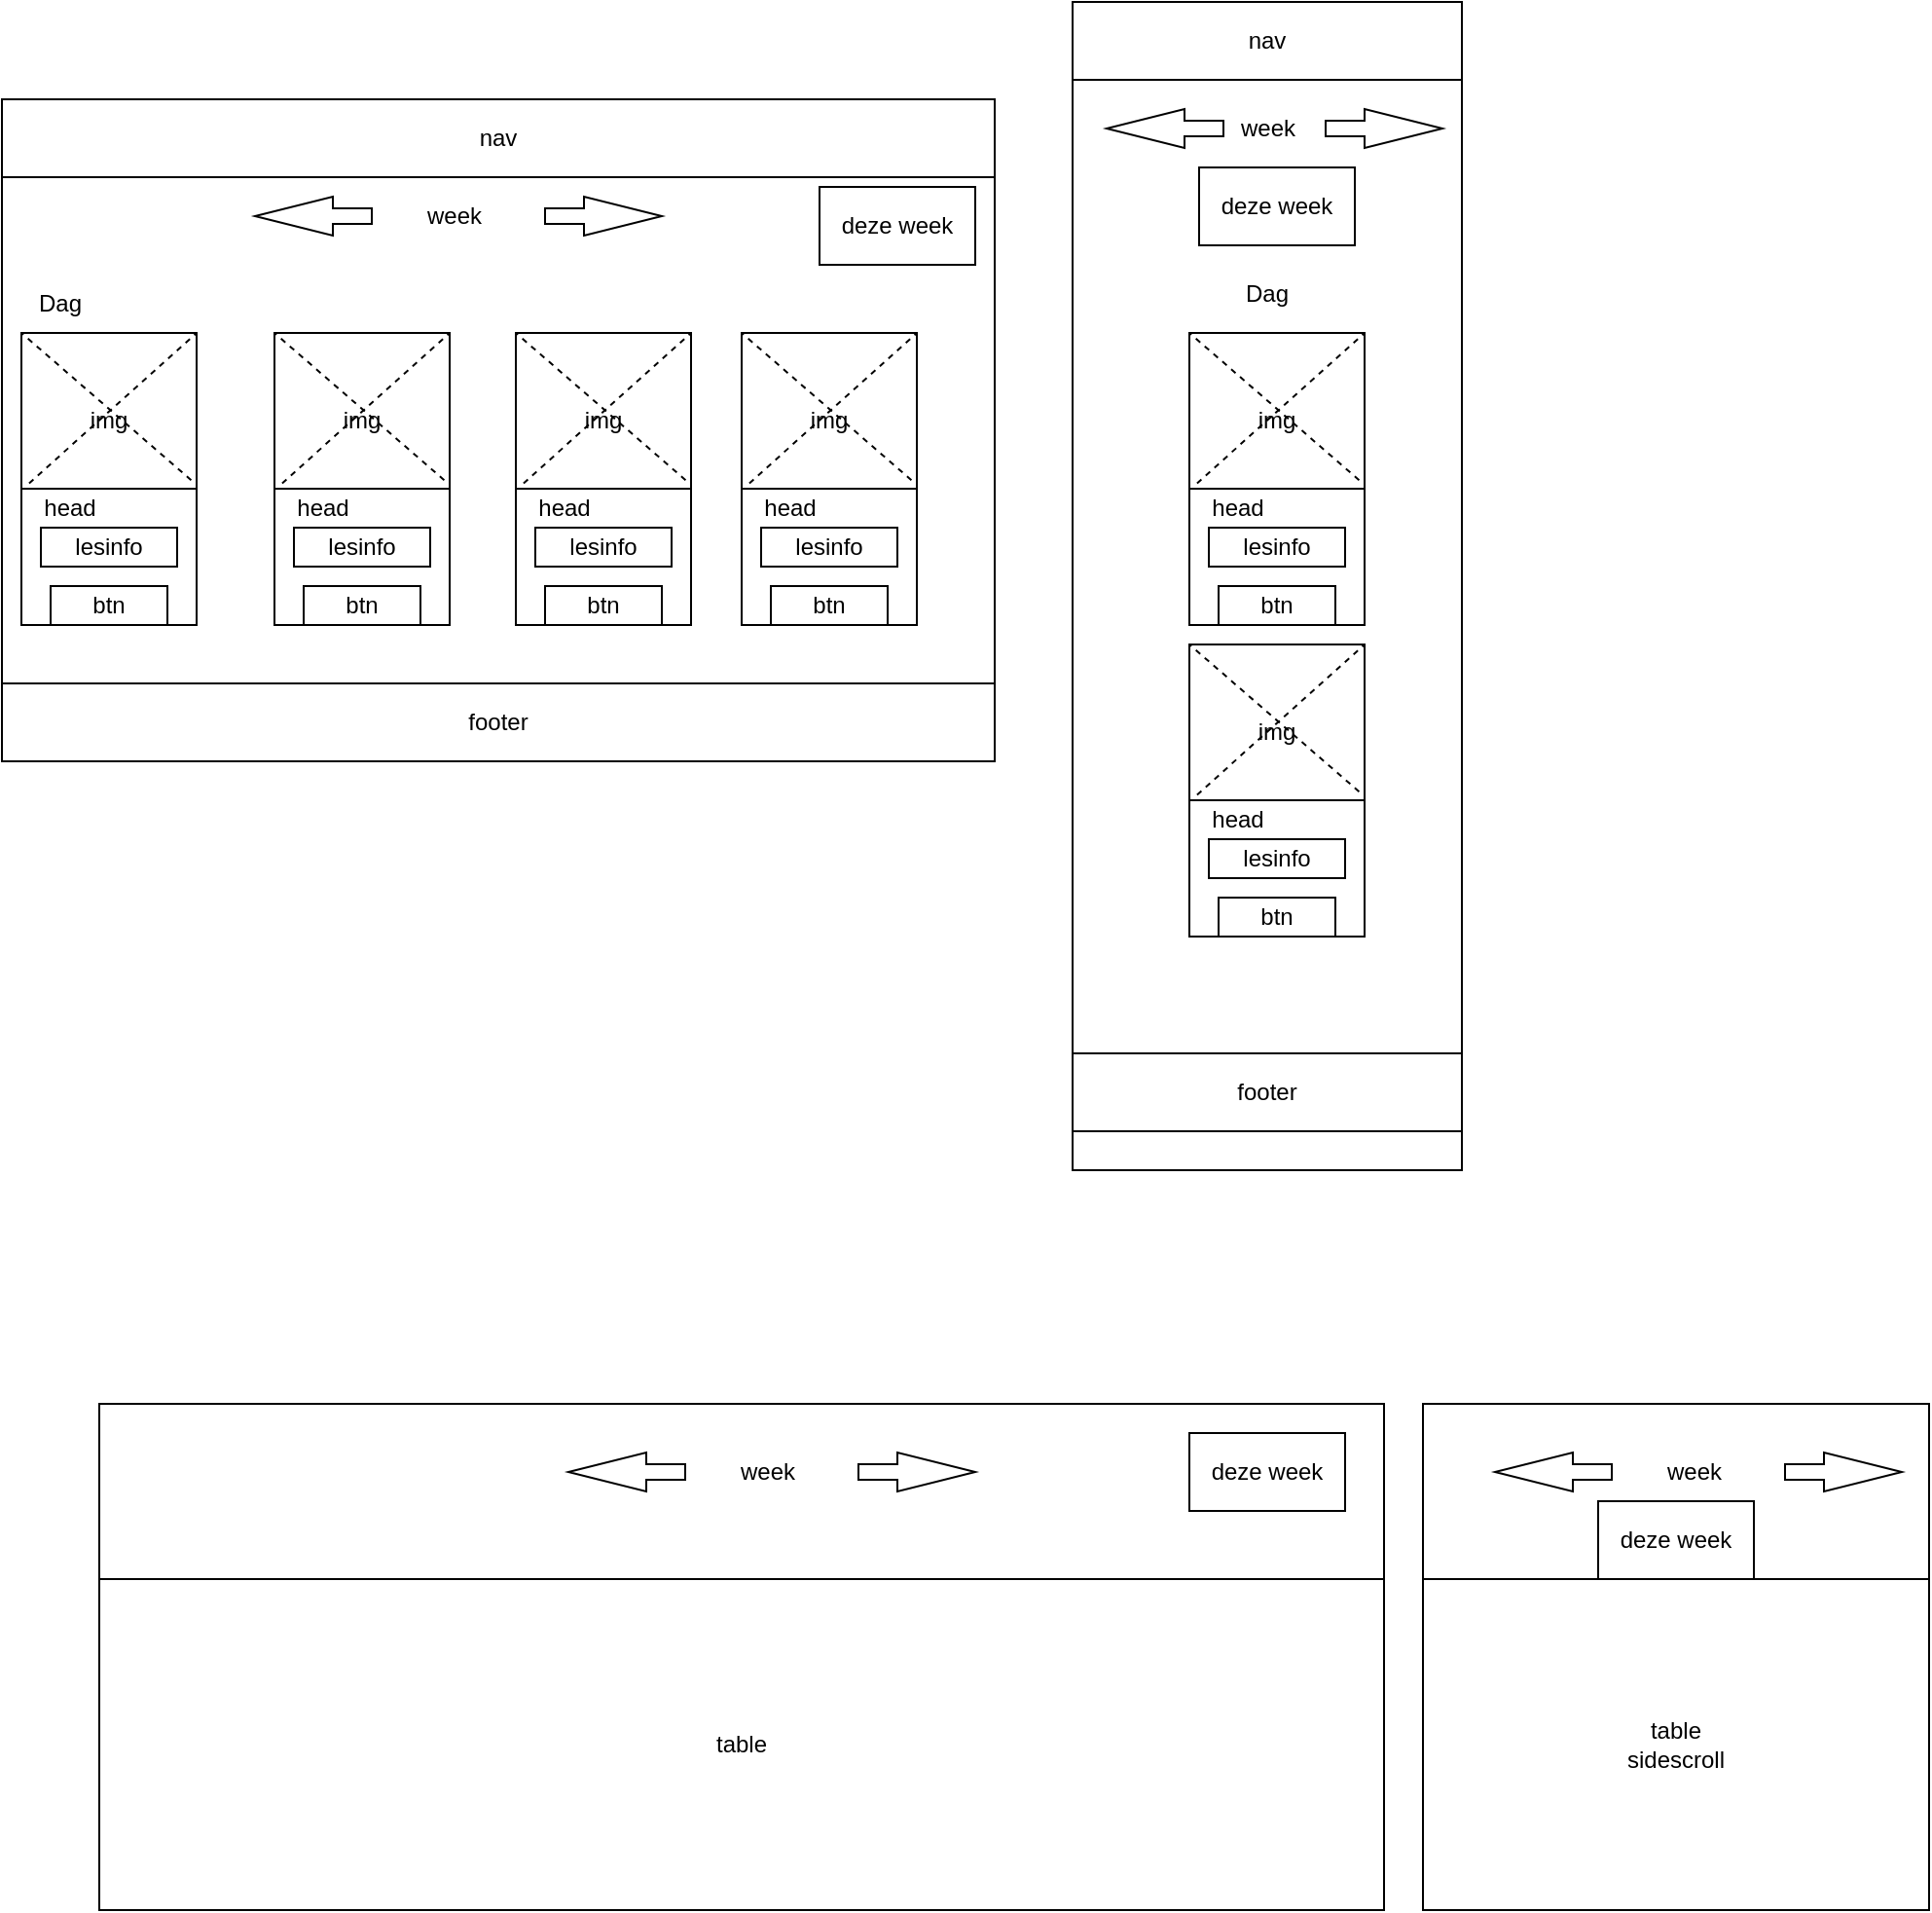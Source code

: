 <mxfile version="25.0.2">
  <diagram name="Page-1" id="CXU8ST5-WD1z6FmdyZe1">
    <mxGraphModel dx="3500" dy="2070" grid="1" gridSize="10" guides="1" tooltips="1" connect="1" arrows="1" fold="1" page="1" pageScale="1" pageWidth="827" pageHeight="1169" math="0" shadow="0">
      <root>
        <mxCell id="0" />
        <mxCell id="1" parent="0" />
        <mxCell id="42iKQ4YjlmAp90EdSbBY-1" value="" style="rounded=0;whiteSpace=wrap;html=1;" vertex="1" parent="1">
          <mxGeometry x="60" y="80" width="510" height="340" as="geometry" />
        </mxCell>
        <mxCell id="42iKQ4YjlmAp90EdSbBY-2" value="nav" style="rounded=0;whiteSpace=wrap;html=1;" vertex="1" parent="1">
          <mxGeometry x="60" y="80" width="510" height="40" as="geometry" />
        </mxCell>
        <mxCell id="42iKQ4YjlmAp90EdSbBY-3" value="footer" style="rounded=0;whiteSpace=wrap;html=1;" vertex="1" parent="1">
          <mxGeometry x="60" y="380" width="510" height="40" as="geometry" />
        </mxCell>
        <mxCell id="42iKQ4YjlmAp90EdSbBY-4" value="week" style="rounded=0;whiteSpace=wrap;html=1;strokeColor=none;" vertex="1" parent="1">
          <mxGeometry x="270" y="125" width="45" height="30" as="geometry" />
        </mxCell>
        <mxCell id="42iKQ4YjlmAp90EdSbBY-5" value="" style="html=1;shadow=0;dashed=0;align=center;verticalAlign=middle;shape=mxgraph.arrows2.arrow;dy=0.6;dx=40;flipH=1;notch=0;" vertex="1" parent="1">
          <mxGeometry x="190" y="130" width="60" height="20" as="geometry" />
        </mxCell>
        <mxCell id="42iKQ4YjlmAp90EdSbBY-6" value="" style="html=1;shadow=0;dashed=0;align=center;verticalAlign=middle;shape=mxgraph.arrows2.arrow;dy=0.6;dx=40;flipH=1;notch=0;rotation=-180;" vertex="1" parent="1">
          <mxGeometry x="339" y="130" width="60" height="20" as="geometry" />
        </mxCell>
        <mxCell id="42iKQ4YjlmAp90EdSbBY-15" value="" style="group" vertex="1" connectable="0" parent="1">
          <mxGeometry x="70" y="200" width="490" height="230" as="geometry" />
        </mxCell>
        <mxCell id="42iKQ4YjlmAp90EdSbBY-8" value="img" style="whiteSpace=wrap;html=1;aspect=fixed;" vertex="1" parent="42iKQ4YjlmAp90EdSbBY-15">
          <mxGeometry width="90" height="90" as="geometry" />
        </mxCell>
        <mxCell id="42iKQ4YjlmAp90EdSbBY-9" value="" style="rounded=0;whiteSpace=wrap;html=1;" vertex="1" parent="42iKQ4YjlmAp90EdSbBY-15">
          <mxGeometry y="80" width="90" height="70" as="geometry" />
        </mxCell>
        <mxCell id="42iKQ4YjlmAp90EdSbBY-10" value="" style="endArrow=none;dashed=1;html=1;rounded=0;entryX=1;entryY=0;entryDx=0;entryDy=0;exitX=0.044;exitY=0.858;exitDx=0;exitDy=0;exitPerimeter=0;" edge="1" parent="42iKQ4YjlmAp90EdSbBY-15" source="42iKQ4YjlmAp90EdSbBY-8" target="42iKQ4YjlmAp90EdSbBY-8">
          <mxGeometry width="50" height="50" relative="1" as="geometry">
            <mxPoint x="300" y="160" as="sourcePoint" />
            <mxPoint x="350" y="110" as="targetPoint" />
          </mxGeometry>
        </mxCell>
        <mxCell id="42iKQ4YjlmAp90EdSbBY-11" value="" style="endArrow=none;dashed=1;html=1;rounded=0;entryX=0;entryY=0;entryDx=0;entryDy=0;exitX=0.969;exitY=0.84;exitDx=0;exitDy=0;exitPerimeter=0;elbow=vertical;" edge="1" parent="42iKQ4YjlmAp90EdSbBY-15" source="42iKQ4YjlmAp90EdSbBY-8" target="42iKQ4YjlmAp90EdSbBY-8">
          <mxGeometry width="50" height="50" relative="1" as="geometry">
            <mxPoint x="300" y="160" as="sourcePoint" />
            <mxPoint x="350" y="110" as="targetPoint" />
          </mxGeometry>
        </mxCell>
        <mxCell id="42iKQ4YjlmAp90EdSbBY-12" value="lesinfo" style="rounded=0;whiteSpace=wrap;html=1;" vertex="1" parent="42iKQ4YjlmAp90EdSbBY-15">
          <mxGeometry x="10" y="100" width="70" height="20" as="geometry" />
        </mxCell>
        <mxCell id="42iKQ4YjlmAp90EdSbBY-13" value="head" style="text;html=1;align=center;verticalAlign=middle;whiteSpace=wrap;rounded=0;" vertex="1" parent="42iKQ4YjlmAp90EdSbBY-15">
          <mxGeometry y="80" width="50" height="20" as="geometry" />
        </mxCell>
        <mxCell id="42iKQ4YjlmAp90EdSbBY-14" value="btn" style="rounded=0;whiteSpace=wrap;html=1;" vertex="1" parent="42iKQ4YjlmAp90EdSbBY-15">
          <mxGeometry x="15" y="130" width="60" height="20" as="geometry" />
        </mxCell>
        <mxCell id="42iKQ4YjlmAp90EdSbBY-7" value="deze week" style="rounded=0;whiteSpace=wrap;html=1;" vertex="1" parent="1">
          <mxGeometry x="480" y="125" width="80" height="40" as="geometry" />
        </mxCell>
        <mxCell id="42iKQ4YjlmAp90EdSbBY-16" value="" style="group" vertex="1" connectable="0" parent="1">
          <mxGeometry x="200" y="200" width="90" height="150" as="geometry" />
        </mxCell>
        <mxCell id="42iKQ4YjlmAp90EdSbBY-17" value="img" style="whiteSpace=wrap;html=1;aspect=fixed;" vertex="1" parent="42iKQ4YjlmAp90EdSbBY-16">
          <mxGeometry width="90" height="90" as="geometry" />
        </mxCell>
        <mxCell id="42iKQ4YjlmAp90EdSbBY-18" value="" style="rounded=0;whiteSpace=wrap;html=1;" vertex="1" parent="42iKQ4YjlmAp90EdSbBY-16">
          <mxGeometry y="80" width="90" height="70" as="geometry" />
        </mxCell>
        <mxCell id="42iKQ4YjlmAp90EdSbBY-19" value="" style="endArrow=none;dashed=1;html=1;rounded=0;entryX=1;entryY=0;entryDx=0;entryDy=0;exitX=0.044;exitY=0.858;exitDx=0;exitDy=0;exitPerimeter=0;" edge="1" parent="42iKQ4YjlmAp90EdSbBY-16" source="42iKQ4YjlmAp90EdSbBY-17" target="42iKQ4YjlmAp90EdSbBY-17">
          <mxGeometry width="50" height="50" relative="1" as="geometry">
            <mxPoint x="300" y="160" as="sourcePoint" />
            <mxPoint x="350" y="110" as="targetPoint" />
          </mxGeometry>
        </mxCell>
        <mxCell id="42iKQ4YjlmAp90EdSbBY-20" value="" style="endArrow=none;dashed=1;html=1;rounded=0;entryX=0;entryY=0;entryDx=0;entryDy=0;exitX=0.969;exitY=0.84;exitDx=0;exitDy=0;exitPerimeter=0;elbow=vertical;" edge="1" parent="42iKQ4YjlmAp90EdSbBY-16" source="42iKQ4YjlmAp90EdSbBY-17" target="42iKQ4YjlmAp90EdSbBY-17">
          <mxGeometry width="50" height="50" relative="1" as="geometry">
            <mxPoint x="300" y="160" as="sourcePoint" />
            <mxPoint x="350" y="110" as="targetPoint" />
          </mxGeometry>
        </mxCell>
        <mxCell id="42iKQ4YjlmAp90EdSbBY-21" value="lesinfo" style="rounded=0;whiteSpace=wrap;html=1;" vertex="1" parent="42iKQ4YjlmAp90EdSbBY-16">
          <mxGeometry x="10" y="100" width="70" height="20" as="geometry" />
        </mxCell>
        <mxCell id="42iKQ4YjlmAp90EdSbBY-22" value="head" style="text;html=1;align=center;verticalAlign=middle;whiteSpace=wrap;rounded=0;" vertex="1" parent="42iKQ4YjlmAp90EdSbBY-16">
          <mxGeometry y="80" width="50" height="20" as="geometry" />
        </mxCell>
        <mxCell id="42iKQ4YjlmAp90EdSbBY-23" value="btn" style="rounded=0;whiteSpace=wrap;html=1;" vertex="1" parent="42iKQ4YjlmAp90EdSbBY-16">
          <mxGeometry x="15" y="130" width="60" height="20" as="geometry" />
        </mxCell>
        <mxCell id="42iKQ4YjlmAp90EdSbBY-24" value="" style="group" vertex="1" connectable="0" parent="1">
          <mxGeometry x="324" y="200" width="90" height="150" as="geometry" />
        </mxCell>
        <mxCell id="42iKQ4YjlmAp90EdSbBY-25" value="img" style="whiteSpace=wrap;html=1;aspect=fixed;" vertex="1" parent="42iKQ4YjlmAp90EdSbBY-24">
          <mxGeometry width="90" height="90" as="geometry" />
        </mxCell>
        <mxCell id="42iKQ4YjlmAp90EdSbBY-26" value="" style="rounded=0;whiteSpace=wrap;html=1;" vertex="1" parent="42iKQ4YjlmAp90EdSbBY-24">
          <mxGeometry y="80" width="90" height="70" as="geometry" />
        </mxCell>
        <mxCell id="42iKQ4YjlmAp90EdSbBY-27" value="" style="endArrow=none;dashed=1;html=1;rounded=0;entryX=1;entryY=0;entryDx=0;entryDy=0;exitX=0.044;exitY=0.858;exitDx=0;exitDy=0;exitPerimeter=0;" edge="1" parent="42iKQ4YjlmAp90EdSbBY-24" source="42iKQ4YjlmAp90EdSbBY-25" target="42iKQ4YjlmAp90EdSbBY-25">
          <mxGeometry width="50" height="50" relative="1" as="geometry">
            <mxPoint x="300" y="160" as="sourcePoint" />
            <mxPoint x="350" y="110" as="targetPoint" />
          </mxGeometry>
        </mxCell>
        <mxCell id="42iKQ4YjlmAp90EdSbBY-28" value="" style="endArrow=none;dashed=1;html=1;rounded=0;entryX=0;entryY=0;entryDx=0;entryDy=0;exitX=0.969;exitY=0.84;exitDx=0;exitDy=0;exitPerimeter=0;elbow=vertical;" edge="1" parent="42iKQ4YjlmAp90EdSbBY-24" source="42iKQ4YjlmAp90EdSbBY-25" target="42iKQ4YjlmAp90EdSbBY-25">
          <mxGeometry width="50" height="50" relative="1" as="geometry">
            <mxPoint x="300" y="160" as="sourcePoint" />
            <mxPoint x="350" y="110" as="targetPoint" />
          </mxGeometry>
        </mxCell>
        <mxCell id="42iKQ4YjlmAp90EdSbBY-29" value="lesinfo" style="rounded=0;whiteSpace=wrap;html=1;" vertex="1" parent="42iKQ4YjlmAp90EdSbBY-24">
          <mxGeometry x="10" y="100" width="70" height="20" as="geometry" />
        </mxCell>
        <mxCell id="42iKQ4YjlmAp90EdSbBY-30" value="head" style="text;html=1;align=center;verticalAlign=middle;whiteSpace=wrap;rounded=0;" vertex="1" parent="42iKQ4YjlmAp90EdSbBY-24">
          <mxGeometry y="80" width="50" height="20" as="geometry" />
        </mxCell>
        <mxCell id="42iKQ4YjlmAp90EdSbBY-31" value="btn" style="rounded=0;whiteSpace=wrap;html=1;" vertex="1" parent="42iKQ4YjlmAp90EdSbBY-24">
          <mxGeometry x="15" y="130" width="60" height="20" as="geometry" />
        </mxCell>
        <mxCell id="42iKQ4YjlmAp90EdSbBY-32" value="" style="group" vertex="1" connectable="0" parent="1">
          <mxGeometry x="440" y="200" width="90" height="150" as="geometry" />
        </mxCell>
        <mxCell id="42iKQ4YjlmAp90EdSbBY-33" value="img" style="whiteSpace=wrap;html=1;aspect=fixed;" vertex="1" parent="42iKQ4YjlmAp90EdSbBY-32">
          <mxGeometry width="90" height="90" as="geometry" />
        </mxCell>
        <mxCell id="42iKQ4YjlmAp90EdSbBY-34" value="" style="rounded=0;whiteSpace=wrap;html=1;" vertex="1" parent="42iKQ4YjlmAp90EdSbBY-32">
          <mxGeometry y="80" width="90" height="70" as="geometry" />
        </mxCell>
        <mxCell id="42iKQ4YjlmAp90EdSbBY-35" value="" style="endArrow=none;dashed=1;html=1;rounded=0;entryX=1;entryY=0;entryDx=0;entryDy=0;exitX=0.044;exitY=0.858;exitDx=0;exitDy=0;exitPerimeter=0;" edge="1" parent="42iKQ4YjlmAp90EdSbBY-32" source="42iKQ4YjlmAp90EdSbBY-33" target="42iKQ4YjlmAp90EdSbBY-33">
          <mxGeometry width="50" height="50" relative="1" as="geometry">
            <mxPoint x="300" y="160" as="sourcePoint" />
            <mxPoint x="350" y="110" as="targetPoint" />
          </mxGeometry>
        </mxCell>
        <mxCell id="42iKQ4YjlmAp90EdSbBY-36" value="" style="endArrow=none;dashed=1;html=1;rounded=0;entryX=0;entryY=0;entryDx=0;entryDy=0;exitX=0.969;exitY=0.84;exitDx=0;exitDy=0;exitPerimeter=0;elbow=vertical;" edge="1" parent="42iKQ4YjlmAp90EdSbBY-32" source="42iKQ4YjlmAp90EdSbBY-33" target="42iKQ4YjlmAp90EdSbBY-33">
          <mxGeometry width="50" height="50" relative="1" as="geometry">
            <mxPoint x="300" y="160" as="sourcePoint" />
            <mxPoint x="350" y="110" as="targetPoint" />
          </mxGeometry>
        </mxCell>
        <mxCell id="42iKQ4YjlmAp90EdSbBY-37" value="lesinfo" style="rounded=0;whiteSpace=wrap;html=1;" vertex="1" parent="42iKQ4YjlmAp90EdSbBY-32">
          <mxGeometry x="10" y="100" width="70" height="20" as="geometry" />
        </mxCell>
        <mxCell id="42iKQ4YjlmAp90EdSbBY-38" value="head" style="text;html=1;align=center;verticalAlign=middle;whiteSpace=wrap;rounded=0;" vertex="1" parent="42iKQ4YjlmAp90EdSbBY-32">
          <mxGeometry y="80" width="50" height="20" as="geometry" />
        </mxCell>
        <mxCell id="42iKQ4YjlmAp90EdSbBY-39" value="btn" style="rounded=0;whiteSpace=wrap;html=1;" vertex="1" parent="42iKQ4YjlmAp90EdSbBY-32">
          <mxGeometry x="15" y="130" width="60" height="20" as="geometry" />
        </mxCell>
        <mxCell id="42iKQ4YjlmAp90EdSbBY-40" value="Dag" style="text;html=1;align=center;verticalAlign=middle;whiteSpace=wrap;rounded=0;" vertex="1" parent="1">
          <mxGeometry x="60" y="170" width="60" height="30" as="geometry" />
        </mxCell>
        <mxCell id="42iKQ4YjlmAp90EdSbBY-41" value="" style="rounded=0;whiteSpace=wrap;html=1;" vertex="1" parent="1">
          <mxGeometry x="610" y="30" width="200" height="600" as="geometry" />
        </mxCell>
        <mxCell id="42iKQ4YjlmAp90EdSbBY-42" value="nav" style="rounded=0;whiteSpace=wrap;html=1;" vertex="1" parent="1">
          <mxGeometry x="610" y="30" width="200" height="40" as="geometry" />
        </mxCell>
        <mxCell id="42iKQ4YjlmAp90EdSbBY-43" value="footer" style="rounded=0;whiteSpace=wrap;html=1;" vertex="1" parent="1">
          <mxGeometry x="610" y="570" width="200" height="40" as="geometry" />
        </mxCell>
        <mxCell id="42iKQ4YjlmAp90EdSbBY-44" value="week" style="rounded=0;whiteSpace=wrap;html=1;strokeColor=none;" vertex="1" parent="1">
          <mxGeometry x="687.5" y="80" width="45" height="30" as="geometry" />
        </mxCell>
        <mxCell id="42iKQ4YjlmAp90EdSbBY-45" value="" style="html=1;shadow=0;dashed=0;align=center;verticalAlign=middle;shape=mxgraph.arrows2.arrow;dy=0.6;dx=40;flipH=1;notch=0;" vertex="1" parent="1">
          <mxGeometry x="627.5" y="85" width="60" height="20" as="geometry" />
        </mxCell>
        <mxCell id="42iKQ4YjlmAp90EdSbBY-46" value="" style="html=1;shadow=0;dashed=0;align=center;verticalAlign=middle;shape=mxgraph.arrows2.arrow;dy=0.6;dx=40;flipH=1;notch=0;rotation=-180;" vertex="1" parent="1">
          <mxGeometry x="740" y="85" width="60" height="20" as="geometry" />
        </mxCell>
        <mxCell id="42iKQ4YjlmAp90EdSbBY-55" value="deze week" style="rounded=0;whiteSpace=wrap;html=1;" vertex="1" parent="1">
          <mxGeometry x="675" y="115" width="80" height="40" as="geometry" />
        </mxCell>
        <mxCell id="42iKQ4YjlmAp90EdSbBY-56" value="" style="group" vertex="1" connectable="0" parent="1">
          <mxGeometry x="670" y="200" width="90" height="150" as="geometry" />
        </mxCell>
        <mxCell id="42iKQ4YjlmAp90EdSbBY-57" value="img" style="whiteSpace=wrap;html=1;aspect=fixed;" vertex="1" parent="42iKQ4YjlmAp90EdSbBY-56">
          <mxGeometry width="90" height="90" as="geometry" />
        </mxCell>
        <mxCell id="42iKQ4YjlmAp90EdSbBY-58" value="" style="rounded=0;whiteSpace=wrap;html=1;" vertex="1" parent="42iKQ4YjlmAp90EdSbBY-56">
          <mxGeometry y="80" width="90" height="70" as="geometry" />
        </mxCell>
        <mxCell id="42iKQ4YjlmAp90EdSbBY-59" value="" style="endArrow=none;dashed=1;html=1;rounded=0;entryX=1;entryY=0;entryDx=0;entryDy=0;exitX=0.044;exitY=0.858;exitDx=0;exitDy=0;exitPerimeter=0;" edge="1" parent="42iKQ4YjlmAp90EdSbBY-56" source="42iKQ4YjlmAp90EdSbBY-57" target="42iKQ4YjlmAp90EdSbBY-57">
          <mxGeometry width="50" height="50" relative="1" as="geometry">
            <mxPoint x="300" y="160" as="sourcePoint" />
            <mxPoint x="350" y="110" as="targetPoint" />
          </mxGeometry>
        </mxCell>
        <mxCell id="42iKQ4YjlmAp90EdSbBY-60" value="" style="endArrow=none;dashed=1;html=1;rounded=0;entryX=0;entryY=0;entryDx=0;entryDy=0;exitX=0.969;exitY=0.84;exitDx=0;exitDy=0;exitPerimeter=0;elbow=vertical;" edge="1" parent="42iKQ4YjlmAp90EdSbBY-56" source="42iKQ4YjlmAp90EdSbBY-57" target="42iKQ4YjlmAp90EdSbBY-57">
          <mxGeometry width="50" height="50" relative="1" as="geometry">
            <mxPoint x="300" y="160" as="sourcePoint" />
            <mxPoint x="350" y="110" as="targetPoint" />
          </mxGeometry>
        </mxCell>
        <mxCell id="42iKQ4YjlmAp90EdSbBY-61" value="lesinfo" style="rounded=0;whiteSpace=wrap;html=1;" vertex="1" parent="42iKQ4YjlmAp90EdSbBY-56">
          <mxGeometry x="10" y="100" width="70" height="20" as="geometry" />
        </mxCell>
        <mxCell id="42iKQ4YjlmAp90EdSbBY-62" value="head" style="text;html=1;align=center;verticalAlign=middle;whiteSpace=wrap;rounded=0;" vertex="1" parent="42iKQ4YjlmAp90EdSbBY-56">
          <mxGeometry y="80" width="50" height="20" as="geometry" />
        </mxCell>
        <mxCell id="42iKQ4YjlmAp90EdSbBY-63" value="btn" style="rounded=0;whiteSpace=wrap;html=1;" vertex="1" parent="42iKQ4YjlmAp90EdSbBY-56">
          <mxGeometry x="15" y="130" width="60" height="20" as="geometry" />
        </mxCell>
        <mxCell id="42iKQ4YjlmAp90EdSbBY-64" value="" style="group" vertex="1" connectable="0" parent="1">
          <mxGeometry x="670" y="360" width="90" height="150" as="geometry" />
        </mxCell>
        <mxCell id="42iKQ4YjlmAp90EdSbBY-65" value="img" style="whiteSpace=wrap;html=1;aspect=fixed;" vertex="1" parent="42iKQ4YjlmAp90EdSbBY-64">
          <mxGeometry width="90" height="90" as="geometry" />
        </mxCell>
        <mxCell id="42iKQ4YjlmAp90EdSbBY-66" value="" style="rounded=0;whiteSpace=wrap;html=1;" vertex="1" parent="42iKQ4YjlmAp90EdSbBY-64">
          <mxGeometry y="80" width="90" height="70" as="geometry" />
        </mxCell>
        <mxCell id="42iKQ4YjlmAp90EdSbBY-67" value="" style="endArrow=none;dashed=1;html=1;rounded=0;entryX=1;entryY=0;entryDx=0;entryDy=0;exitX=0.044;exitY=0.858;exitDx=0;exitDy=0;exitPerimeter=0;" edge="1" parent="42iKQ4YjlmAp90EdSbBY-64" source="42iKQ4YjlmAp90EdSbBY-65" target="42iKQ4YjlmAp90EdSbBY-65">
          <mxGeometry width="50" height="50" relative="1" as="geometry">
            <mxPoint x="300" y="160" as="sourcePoint" />
            <mxPoint x="350" y="110" as="targetPoint" />
          </mxGeometry>
        </mxCell>
        <mxCell id="42iKQ4YjlmAp90EdSbBY-68" value="" style="endArrow=none;dashed=1;html=1;rounded=0;entryX=0;entryY=0;entryDx=0;entryDy=0;exitX=0.969;exitY=0.84;exitDx=0;exitDy=0;exitPerimeter=0;elbow=vertical;" edge="1" parent="42iKQ4YjlmAp90EdSbBY-64" source="42iKQ4YjlmAp90EdSbBY-65" target="42iKQ4YjlmAp90EdSbBY-65">
          <mxGeometry width="50" height="50" relative="1" as="geometry">
            <mxPoint x="300" y="160" as="sourcePoint" />
            <mxPoint x="350" y="110" as="targetPoint" />
          </mxGeometry>
        </mxCell>
        <mxCell id="42iKQ4YjlmAp90EdSbBY-69" value="lesinfo" style="rounded=0;whiteSpace=wrap;html=1;" vertex="1" parent="42iKQ4YjlmAp90EdSbBY-64">
          <mxGeometry x="10" y="100" width="70" height="20" as="geometry" />
        </mxCell>
        <mxCell id="42iKQ4YjlmAp90EdSbBY-70" value="head" style="text;html=1;align=center;verticalAlign=middle;whiteSpace=wrap;rounded=0;" vertex="1" parent="42iKQ4YjlmAp90EdSbBY-64">
          <mxGeometry y="80" width="50" height="20" as="geometry" />
        </mxCell>
        <mxCell id="42iKQ4YjlmAp90EdSbBY-71" value="btn" style="rounded=0;whiteSpace=wrap;html=1;" vertex="1" parent="42iKQ4YjlmAp90EdSbBY-64">
          <mxGeometry x="15" y="130" width="60" height="20" as="geometry" />
        </mxCell>
        <mxCell id="42iKQ4YjlmAp90EdSbBY-80" value="Dag" style="text;html=1;align=center;verticalAlign=middle;whiteSpace=wrap;rounded=0;" vertex="1" parent="1">
          <mxGeometry x="680" y="165" width="60" height="30" as="geometry" />
        </mxCell>
        <mxCell id="42iKQ4YjlmAp90EdSbBY-83" value="" style="rounded=0;whiteSpace=wrap;html=1;" vertex="1" parent="1">
          <mxGeometry x="110" y="750" width="660" height="240" as="geometry" />
        </mxCell>
        <mxCell id="42iKQ4YjlmAp90EdSbBY-85" value="week" style="rounded=0;whiteSpace=wrap;html=1;strokeColor=none;" vertex="1" parent="1">
          <mxGeometry x="431" y="770" width="45" height="30" as="geometry" />
        </mxCell>
        <mxCell id="42iKQ4YjlmAp90EdSbBY-86" value="" style="html=1;shadow=0;dashed=0;align=center;verticalAlign=middle;shape=mxgraph.arrows2.arrow;dy=0.6;dx=40;flipH=1;notch=0;" vertex="1" parent="1">
          <mxGeometry x="351" y="775" width="60" height="20" as="geometry" />
        </mxCell>
        <mxCell id="42iKQ4YjlmAp90EdSbBY-87" value="" style="html=1;shadow=0;dashed=0;align=center;verticalAlign=middle;shape=mxgraph.arrows2.arrow;dy=0.6;dx=40;flipH=1;notch=0;rotation=-180;" vertex="1" parent="1">
          <mxGeometry x="500" y="775" width="60" height="20" as="geometry" />
        </mxCell>
        <mxCell id="42iKQ4YjlmAp90EdSbBY-88" value="table" style="rounded=0;whiteSpace=wrap;html=1;" vertex="1" parent="1">
          <mxGeometry x="110" y="840" width="660" height="170" as="geometry" />
        </mxCell>
        <mxCell id="42iKQ4YjlmAp90EdSbBY-89" value="deze week" style="rounded=0;whiteSpace=wrap;html=1;" vertex="1" parent="1">
          <mxGeometry x="670" y="765" width="80" height="40" as="geometry" />
        </mxCell>
        <mxCell id="42iKQ4YjlmAp90EdSbBY-90" value="" style="rounded=0;whiteSpace=wrap;html=1;" vertex="1" parent="1">
          <mxGeometry x="790" y="750" width="260" height="240" as="geometry" />
        </mxCell>
        <mxCell id="42iKQ4YjlmAp90EdSbBY-91" value="week" style="rounded=0;whiteSpace=wrap;html=1;strokeColor=none;" vertex="1" parent="1">
          <mxGeometry x="907" y="770" width="45" height="30" as="geometry" />
        </mxCell>
        <mxCell id="42iKQ4YjlmAp90EdSbBY-92" value="" style="html=1;shadow=0;dashed=0;align=center;verticalAlign=middle;shape=mxgraph.arrows2.arrow;dy=0.6;dx=40;flipH=1;notch=0;" vertex="1" parent="1">
          <mxGeometry x="827" y="775" width="60" height="20" as="geometry" />
        </mxCell>
        <mxCell id="42iKQ4YjlmAp90EdSbBY-93" value="" style="html=1;shadow=0;dashed=0;align=center;verticalAlign=middle;shape=mxgraph.arrows2.arrow;dy=0.6;dx=40;flipH=1;notch=0;rotation=-180;" vertex="1" parent="1">
          <mxGeometry x="976" y="775" width="60" height="20" as="geometry" />
        </mxCell>
        <mxCell id="42iKQ4YjlmAp90EdSbBY-94" value="table&lt;div&gt;sidescroll&lt;/div&gt;" style="rounded=0;whiteSpace=wrap;html=1;" vertex="1" parent="1">
          <mxGeometry x="790" y="840" width="260" height="170" as="geometry" />
        </mxCell>
        <mxCell id="42iKQ4YjlmAp90EdSbBY-95" value="deze week" style="rounded=0;whiteSpace=wrap;html=1;" vertex="1" parent="1">
          <mxGeometry x="880" y="800" width="80" height="40" as="geometry" />
        </mxCell>
      </root>
    </mxGraphModel>
  </diagram>
</mxfile>
